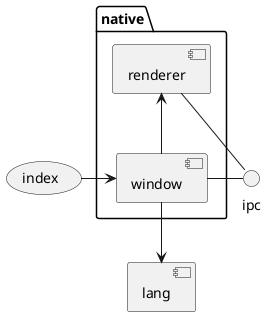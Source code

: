 @startuml

interface ipc as API
(index)
[lang]

package native {
	(index) -right-> [window]
	[window] --> [lang]
	[renderer] <-- [window]
	[window] -right- API
	[renderer] -right- API
}

@enduml